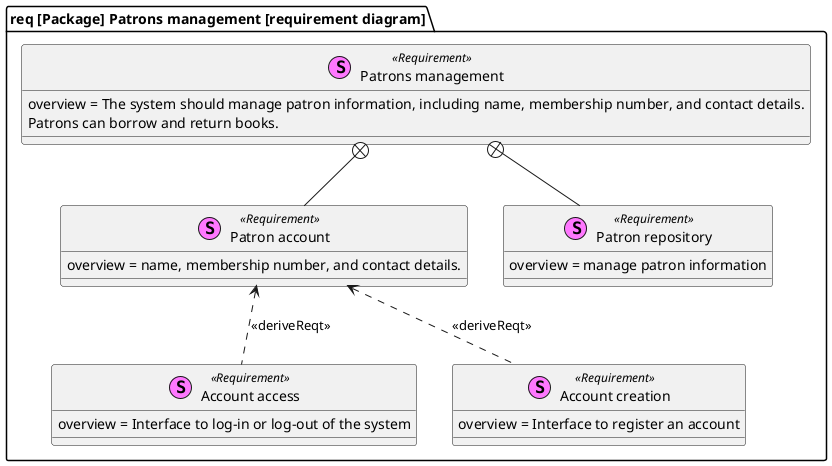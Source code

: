 @startuml
package "req [Package] Patrons management [requirement diagram]" {
    stereotype "Account access" as account_access <<Requirement>> {
        overview = Interface to log-in or log-out of the system
    }

    stereotype "Account creation" as account_creation <<Requirement>> {
        overview = Interface to register an account
    }

    stereotype "Patron account" as patron_account <<Requirement>> {
        overview = name, membership number, and contact details.
    }
    patron_account <.. account_access: <<deriveReqt>>
    patron_account <.. account_creation: <<deriveReqt>>

    stereotype "Patron repository" as patron_repository <<Requirement>> {
        overview = manage patron information
    }

    stereotype "Patrons management" as patron_management <<Requirement>> {
        overview = The system should manage patron information, including name, membership number, and contact details.
        Patrons can borrow and return books.
    }
    patron_management +-- patron_account
    patron_management +-- patron_repository
}
@enduml

